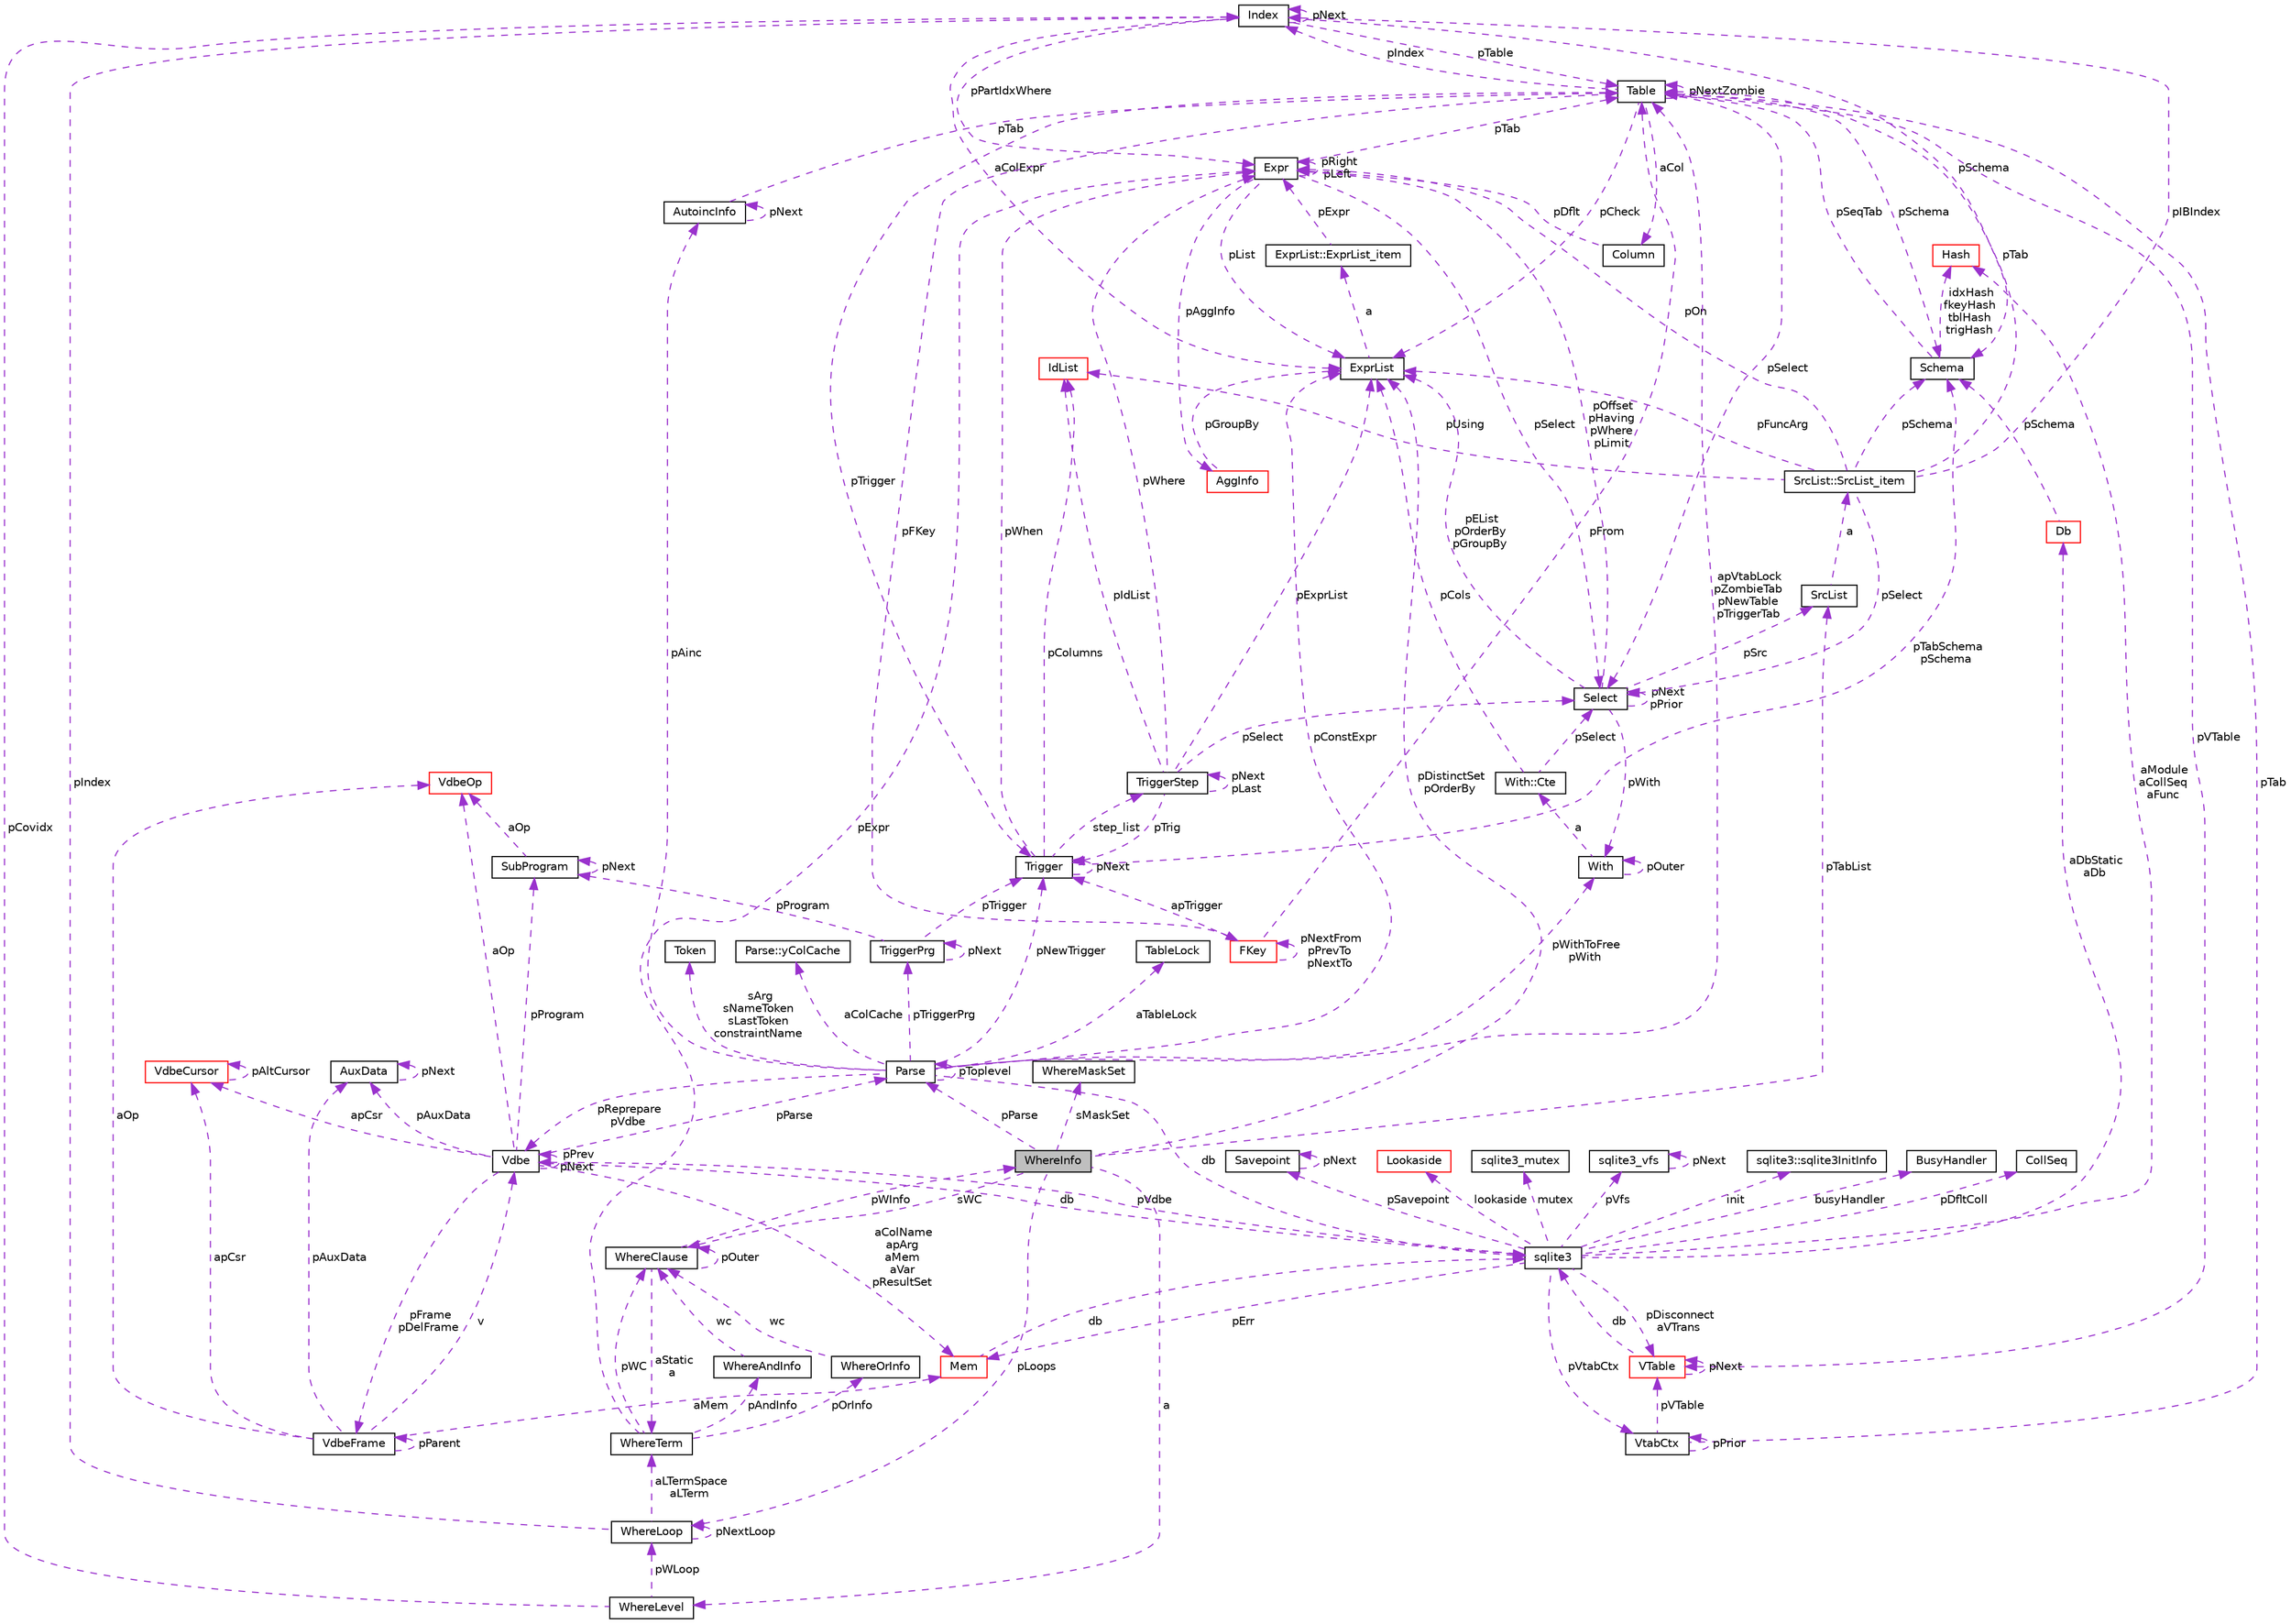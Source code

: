 digraph "WhereInfo"
{
  edge [fontname="Helvetica",fontsize="10",labelfontname="Helvetica",labelfontsize="10"];
  node [fontname="Helvetica",fontsize="10",shape=record];
  Node1 [label="WhereInfo",height=0.2,width=0.4,color="black", fillcolor="grey75", style="filled", fontcolor="black"];
  Node2 -> Node1 [dir="back",color="darkorchid3",fontsize="10",style="dashed",label=" pLoops" ,fontname="Helvetica"];
  Node2 [label="WhereLoop",height=0.2,width=0.4,color="black", fillcolor="white", style="filled",URL="$structWhereLoop.html"];
  Node2 -> Node2 [dir="back",color="darkorchid3",fontsize="10",style="dashed",label=" pNextLoop" ,fontname="Helvetica"];
  Node3 -> Node2 [dir="back",color="darkorchid3",fontsize="10",style="dashed",label=" aLTermSpace\naLTerm" ,fontname="Helvetica"];
  Node3 [label="WhereTerm",height=0.2,width=0.4,color="black", fillcolor="white", style="filled",URL="$structWhereTerm.html"];
  Node4 -> Node3 [dir="back",color="darkorchid3",fontsize="10",style="dashed",label=" pAndInfo" ,fontname="Helvetica"];
  Node4 [label="WhereAndInfo",height=0.2,width=0.4,color="black", fillcolor="white", style="filled",URL="$structWhereAndInfo.html"];
  Node5 -> Node4 [dir="back",color="darkorchid3",fontsize="10",style="dashed",label=" wc" ,fontname="Helvetica"];
  Node5 [label="WhereClause",height=0.2,width=0.4,color="black", fillcolor="white", style="filled",URL="$structWhereClause.html"];
  Node3 -> Node5 [dir="back",color="darkorchid3",fontsize="10",style="dashed",label=" aStatic\na" ,fontname="Helvetica"];
  Node1 -> Node5 [dir="back",color="darkorchid3",fontsize="10",style="dashed",label=" pWInfo" ,fontname="Helvetica"];
  Node5 -> Node5 [dir="back",color="darkorchid3",fontsize="10",style="dashed",label=" pOuter" ,fontname="Helvetica"];
  Node6 -> Node3 [dir="back",color="darkorchid3",fontsize="10",style="dashed",label=" pOrInfo" ,fontname="Helvetica"];
  Node6 [label="WhereOrInfo",height=0.2,width=0.4,color="black", fillcolor="white", style="filled",URL="$structWhereOrInfo.html"];
  Node5 -> Node6 [dir="back",color="darkorchid3",fontsize="10",style="dashed",label=" wc" ,fontname="Helvetica"];
  Node7 -> Node3 [dir="back",color="darkorchid3",fontsize="10",style="dashed",label=" pExpr" ,fontname="Helvetica"];
  Node7 [label="Expr",height=0.2,width=0.4,color="black", fillcolor="white", style="filled",URL="$structExpr.html"];
  Node8 -> Node7 [dir="back",color="darkorchid3",fontsize="10",style="dashed",label=" pAggInfo" ,fontname="Helvetica"];
  Node8 [label="AggInfo",height=0.2,width=0.4,color="red", fillcolor="white", style="filled",URL="$structAggInfo.html"];
  Node9 -> Node8 [dir="back",color="darkorchid3",fontsize="10",style="dashed",label=" pGroupBy" ,fontname="Helvetica"];
  Node9 [label="ExprList",height=0.2,width=0.4,color="black", fillcolor="white", style="filled",URL="$structExprList.html"];
  Node10 -> Node9 [dir="back",color="darkorchid3",fontsize="10",style="dashed",label=" a" ,fontname="Helvetica"];
  Node10 [label="ExprList::ExprList_item",height=0.2,width=0.4,color="black", fillcolor="white", style="filled",URL="$structExprList_1_1ExprList__item.html"];
  Node7 -> Node10 [dir="back",color="darkorchid3",fontsize="10",style="dashed",label=" pExpr" ,fontname="Helvetica"];
  Node7 -> Node7 [dir="back",color="darkorchid3",fontsize="10",style="dashed",label=" pRight\npLeft" ,fontname="Helvetica"];
  Node11 -> Node7 [dir="back",color="darkorchid3",fontsize="10",style="dashed",label=" pTab" ,fontname="Helvetica"];
  Node11 [label="Table",height=0.2,width=0.4,color="black", fillcolor="white", style="filled",URL="$structTable.html"];
  Node12 -> Node11 [dir="back",color="darkorchid3",fontsize="10",style="dashed",label=" pSchema" ,fontname="Helvetica"];
  Node12 [label="Schema",height=0.2,width=0.4,color="black", fillcolor="white", style="filled",URL="$structSchema.html"];
  Node11 -> Node12 [dir="back",color="darkorchid3",fontsize="10",style="dashed",label=" pSeqTab" ,fontname="Helvetica"];
  Node13 -> Node12 [dir="back",color="darkorchid3",fontsize="10",style="dashed",label=" idxHash\nfkeyHash\ntblHash\ntrigHash" ,fontname="Helvetica"];
  Node13 [label="Hash",height=0.2,width=0.4,color="red", fillcolor="white", style="filled",URL="$structHash.html"];
  Node14 -> Node11 [dir="back",color="darkorchid3",fontsize="10",style="dashed",label=" aCol" ,fontname="Helvetica"];
  Node14 [label="Column",height=0.2,width=0.4,color="black", fillcolor="white", style="filled",URL="$structColumn.html"];
  Node7 -> Node14 [dir="back",color="darkorchid3",fontsize="10",style="dashed",label=" pDflt" ,fontname="Helvetica"];
  Node15 -> Node11 [dir="back",color="darkorchid3",fontsize="10",style="dashed",label=" pFKey" ,fontname="Helvetica"];
  Node15 [label="FKey",height=0.2,width=0.4,color="red", fillcolor="white", style="filled",URL="$structFKey.html"];
  Node15 -> Node15 [dir="back",color="darkorchid3",fontsize="10",style="dashed",label=" pNextFrom\npPrevTo\npNextTo" ,fontname="Helvetica"];
  Node11 -> Node15 [dir="back",color="darkorchid3",fontsize="10",style="dashed",label=" pFrom" ,fontname="Helvetica"];
  Node16 -> Node15 [dir="back",color="darkorchid3",fontsize="10",style="dashed",label=" apTrigger" ,fontname="Helvetica"];
  Node16 [label="Trigger",height=0.2,width=0.4,color="black", fillcolor="white", style="filled",URL="$structTrigger.html"];
  Node17 -> Node16 [dir="back",color="darkorchid3",fontsize="10",style="dashed",label=" step_list" ,fontname="Helvetica"];
  Node17 [label="TriggerStep",height=0.2,width=0.4,color="black", fillcolor="white", style="filled",URL="$structTriggerStep.html"];
  Node17 -> Node17 [dir="back",color="darkorchid3",fontsize="10",style="dashed",label=" pNext\npLast" ,fontname="Helvetica"];
  Node7 -> Node17 [dir="back",color="darkorchid3",fontsize="10",style="dashed",label=" pWhere" ,fontname="Helvetica"];
  Node18 -> Node17 [dir="back",color="darkorchid3",fontsize="10",style="dashed",label=" pIdList" ,fontname="Helvetica"];
  Node18 [label="IdList",height=0.2,width=0.4,color="red", fillcolor="white", style="filled",URL="$structIdList.html"];
  Node19 -> Node17 [dir="back",color="darkorchid3",fontsize="10",style="dashed",label=" pSelect" ,fontname="Helvetica"];
  Node19 [label="Select",height=0.2,width=0.4,color="black", fillcolor="white", style="filled",URL="$structSelect.html"];
  Node7 -> Node19 [dir="back",color="darkorchid3",fontsize="10",style="dashed",label=" pOffset\npHaving\npWhere\npLimit" ,fontname="Helvetica"];
  Node20 -> Node19 [dir="back",color="darkorchid3",fontsize="10",style="dashed",label=" pWith" ,fontname="Helvetica"];
  Node20 [label="With",height=0.2,width=0.4,color="black", fillcolor="white", style="filled",URL="$structWith.html"];
  Node21 -> Node20 [dir="back",color="darkorchid3",fontsize="10",style="dashed",label=" a" ,fontname="Helvetica"];
  Node21 [label="With::Cte",height=0.2,width=0.4,color="black", fillcolor="white", style="filled",URL="$structWith_1_1Cte.html"];
  Node19 -> Node21 [dir="back",color="darkorchid3",fontsize="10",style="dashed",label=" pSelect" ,fontname="Helvetica"];
  Node9 -> Node21 [dir="back",color="darkorchid3",fontsize="10",style="dashed",label=" pCols" ,fontname="Helvetica"];
  Node20 -> Node20 [dir="back",color="darkorchid3",fontsize="10",style="dashed",label=" pOuter" ,fontname="Helvetica"];
  Node19 -> Node19 [dir="back",color="darkorchid3",fontsize="10",style="dashed",label=" pNext\npPrior" ,fontname="Helvetica"];
  Node22 -> Node19 [dir="back",color="darkorchid3",fontsize="10",style="dashed",label=" pSrc" ,fontname="Helvetica"];
  Node22 [label="SrcList",height=0.2,width=0.4,color="black", fillcolor="white", style="filled",URL="$structSrcList.html"];
  Node23 -> Node22 [dir="back",color="darkorchid3",fontsize="10",style="dashed",label=" a" ,fontname="Helvetica"];
  Node23 [label="SrcList::SrcList_item",height=0.2,width=0.4,color="black", fillcolor="white", style="filled",URL="$structSrcList_1_1SrcList__item.html"];
  Node12 -> Node23 [dir="back",color="darkorchid3",fontsize="10",style="dashed",label=" pSchema" ,fontname="Helvetica"];
  Node7 -> Node23 [dir="back",color="darkorchid3",fontsize="10",style="dashed",label=" pOn" ,fontname="Helvetica"];
  Node18 -> Node23 [dir="back",color="darkorchid3",fontsize="10",style="dashed",label=" pUsing" ,fontname="Helvetica"];
  Node11 -> Node23 [dir="back",color="darkorchid3",fontsize="10",style="dashed",label=" pTab" ,fontname="Helvetica"];
  Node19 -> Node23 [dir="back",color="darkorchid3",fontsize="10",style="dashed",label=" pSelect" ,fontname="Helvetica"];
  Node24 -> Node23 [dir="back",color="darkorchid3",fontsize="10",style="dashed",label=" pIBIndex" ,fontname="Helvetica"];
  Node24 [label="Index",height=0.2,width=0.4,color="black", fillcolor="white", style="filled",URL="$structIndex.html"];
  Node12 -> Node24 [dir="back",color="darkorchid3",fontsize="10",style="dashed",label=" pSchema" ,fontname="Helvetica"];
  Node7 -> Node24 [dir="back",color="darkorchid3",fontsize="10",style="dashed",label=" pPartIdxWhere" ,fontname="Helvetica"];
  Node11 -> Node24 [dir="back",color="darkorchid3",fontsize="10",style="dashed",label=" pTable" ,fontname="Helvetica"];
  Node9 -> Node24 [dir="back",color="darkorchid3",fontsize="10",style="dashed",label=" aColExpr" ,fontname="Helvetica"];
  Node24 -> Node24 [dir="back",color="darkorchid3",fontsize="10",style="dashed",label=" pNext" ,fontname="Helvetica"];
  Node9 -> Node23 [dir="back",color="darkorchid3",fontsize="10",style="dashed",label=" pFuncArg" ,fontname="Helvetica"];
  Node9 -> Node19 [dir="back",color="darkorchid3",fontsize="10",style="dashed",label=" pEList\npOrderBy\npGroupBy" ,fontname="Helvetica"];
  Node16 -> Node17 [dir="back",color="darkorchid3",fontsize="10",style="dashed",label=" pTrig" ,fontname="Helvetica"];
  Node9 -> Node17 [dir="back",color="darkorchid3",fontsize="10",style="dashed",label=" pExprList" ,fontname="Helvetica"];
  Node12 -> Node16 [dir="back",color="darkorchid3",fontsize="10",style="dashed",label=" pTabSchema\npSchema" ,fontname="Helvetica"];
  Node7 -> Node16 [dir="back",color="darkorchid3",fontsize="10",style="dashed",label=" pWhen" ,fontname="Helvetica"];
  Node18 -> Node16 [dir="back",color="darkorchid3",fontsize="10",style="dashed",label=" pColumns" ,fontname="Helvetica"];
  Node16 -> Node16 [dir="back",color="darkorchid3",fontsize="10",style="dashed",label=" pNext" ,fontname="Helvetica"];
  Node25 -> Node11 [dir="back",color="darkorchid3",fontsize="10",style="dashed",label=" pVTable" ,fontname="Helvetica"];
  Node25 [label="VTable",height=0.2,width=0.4,color="red", fillcolor="white", style="filled",URL="$structVTable.html"];
  Node26 -> Node25 [dir="back",color="darkorchid3",fontsize="10",style="dashed",label=" db" ,fontname="Helvetica"];
  Node26 [label="sqlite3",height=0.2,width=0.4,color="black", fillcolor="white", style="filled",URL="$structsqlite3.html"];
  Node27 -> Node26 [dir="back",color="darkorchid3",fontsize="10",style="dashed",label=" pErr" ,fontname="Helvetica"];
  Node27 [label="Mem",height=0.2,width=0.4,color="red", fillcolor="white", style="filled",URL="$structMem.html"];
  Node26 -> Node27 [dir="back",color="darkorchid3",fontsize="10",style="dashed",label=" db" ,fontname="Helvetica"];
  Node28 -> Node26 [dir="back",color="darkorchid3",fontsize="10",style="dashed",label=" pVdbe" ,fontname="Helvetica"];
  Node28 [label="Vdbe",height=0.2,width=0.4,color="black", fillcolor="white", style="filled",URL="$structVdbe.html"];
  Node27 -> Node28 [dir="back",color="darkorchid3",fontsize="10",style="dashed",label=" aColName\napArg\naMem\naVar\npResultSet" ,fontname="Helvetica"];
  Node28 -> Node28 [dir="back",color="darkorchid3",fontsize="10",style="dashed",label=" pPrev\npNext" ,fontname="Helvetica"];
  Node26 -> Node28 [dir="back",color="darkorchid3",fontsize="10",style="dashed",label=" db" ,fontname="Helvetica"];
  Node29 -> Node28 [dir="back",color="darkorchid3",fontsize="10",style="dashed",label=" pFrame\npDelFrame" ,fontname="Helvetica"];
  Node29 [label="VdbeFrame",height=0.2,width=0.4,color="black", fillcolor="white", style="filled",URL="$structVdbeFrame.html"];
  Node27 -> Node29 [dir="back",color="darkorchid3",fontsize="10",style="dashed",label=" aMem" ,fontname="Helvetica"];
  Node28 -> Node29 [dir="back",color="darkorchid3",fontsize="10",style="dashed",label=" v" ,fontname="Helvetica"];
  Node29 -> Node29 [dir="back",color="darkorchid3",fontsize="10",style="dashed",label=" pParent" ,fontname="Helvetica"];
  Node30 -> Node29 [dir="back",color="darkorchid3",fontsize="10",style="dashed",label=" pAuxData" ,fontname="Helvetica"];
  Node30 [label="AuxData",height=0.2,width=0.4,color="black", fillcolor="white", style="filled",URL="$structAuxData.html"];
  Node30 -> Node30 [dir="back",color="darkorchid3",fontsize="10",style="dashed",label=" pNext" ,fontname="Helvetica"];
  Node31 -> Node29 [dir="back",color="darkorchid3",fontsize="10",style="dashed",label=" apCsr" ,fontname="Helvetica"];
  Node31 [label="VdbeCursor",height=0.2,width=0.4,color="red", fillcolor="white", style="filled",URL="$structVdbeCursor.html"];
  Node31 -> Node31 [dir="back",color="darkorchid3",fontsize="10",style="dashed",label=" pAltCursor" ,fontname="Helvetica"];
  Node32 -> Node29 [dir="back",color="darkorchid3",fontsize="10",style="dashed",label=" aOp" ,fontname="Helvetica"];
  Node32 [label="VdbeOp",height=0.2,width=0.4,color="red", fillcolor="white", style="filled",URL="$structVdbeOp.html"];
  Node30 -> Node28 [dir="back",color="darkorchid3",fontsize="10",style="dashed",label=" pAuxData" ,fontname="Helvetica"];
  Node33 -> Node28 [dir="back",color="darkorchid3",fontsize="10",style="dashed",label=" pProgram" ,fontname="Helvetica"];
  Node33 [label="SubProgram",height=0.2,width=0.4,color="black", fillcolor="white", style="filled",URL="$structSubProgram.html"];
  Node33 -> Node33 [dir="back",color="darkorchid3",fontsize="10",style="dashed",label=" pNext" ,fontname="Helvetica"];
  Node32 -> Node33 [dir="back",color="darkorchid3",fontsize="10",style="dashed",label=" aOp" ,fontname="Helvetica"];
  Node31 -> Node28 [dir="back",color="darkorchid3",fontsize="10",style="dashed",label=" apCsr" ,fontname="Helvetica"];
  Node34 -> Node28 [dir="back",color="darkorchid3",fontsize="10",style="dashed",label=" pParse" ,fontname="Helvetica"];
  Node34 [label="Parse",height=0.2,width=0.4,color="black", fillcolor="white", style="filled",URL="$structParse.html"];
  Node28 -> Node34 [dir="back",color="darkorchid3",fontsize="10",style="dashed",label=" pReprepare\npVdbe" ,fontname="Helvetica"];
  Node26 -> Node34 [dir="back",color="darkorchid3",fontsize="10",style="dashed",label=" db" ,fontname="Helvetica"];
  Node35 -> Node34 [dir="back",color="darkorchid3",fontsize="10",style="dashed",label=" aTableLock" ,fontname="Helvetica"];
  Node35 [label="TableLock",height=0.2,width=0.4,color="black", fillcolor="white", style="filled",URL="$structTableLock.html"];
  Node36 -> Node34 [dir="back",color="darkorchid3",fontsize="10",style="dashed",label=" sArg\nsNameToken\nsLastToken\nconstraintName" ,fontname="Helvetica"];
  Node36 [label="Token",height=0.2,width=0.4,color="black", fillcolor="white", style="filled",URL="$structToken.html"];
  Node20 -> Node34 [dir="back",color="darkorchid3",fontsize="10",style="dashed",label=" pWithToFree\npWith" ,fontname="Helvetica"];
  Node37 -> Node34 [dir="back",color="darkorchid3",fontsize="10",style="dashed",label=" aColCache" ,fontname="Helvetica"];
  Node37 [label="Parse::yColCache",height=0.2,width=0.4,color="black", fillcolor="white", style="filled",URL="$structParse_1_1yColCache.html"];
  Node11 -> Node34 [dir="back",color="darkorchid3",fontsize="10",style="dashed",label=" apVtabLock\npZombieTab\npNewTable\npTriggerTab" ,fontname="Helvetica"];
  Node16 -> Node34 [dir="back",color="darkorchid3",fontsize="10",style="dashed",label=" pNewTrigger" ,fontname="Helvetica"];
  Node38 -> Node34 [dir="back",color="darkorchid3",fontsize="10",style="dashed",label=" pTriggerPrg" ,fontname="Helvetica"];
  Node38 [label="TriggerPrg",height=0.2,width=0.4,color="black", fillcolor="white", style="filled",URL="$structTriggerPrg.html"];
  Node33 -> Node38 [dir="back",color="darkorchid3",fontsize="10",style="dashed",label=" pProgram" ,fontname="Helvetica"];
  Node16 -> Node38 [dir="back",color="darkorchid3",fontsize="10",style="dashed",label=" pTrigger" ,fontname="Helvetica"];
  Node38 -> Node38 [dir="back",color="darkorchid3",fontsize="10",style="dashed",label=" pNext" ,fontname="Helvetica"];
  Node39 -> Node34 [dir="back",color="darkorchid3",fontsize="10",style="dashed",label=" pAinc" ,fontname="Helvetica"];
  Node39 [label="AutoincInfo",height=0.2,width=0.4,color="black", fillcolor="white", style="filled",URL="$structAutoincInfo.html"];
  Node11 -> Node39 [dir="back",color="darkorchid3",fontsize="10",style="dashed",label=" pTab" ,fontname="Helvetica"];
  Node39 -> Node39 [dir="back",color="darkorchid3",fontsize="10",style="dashed",label=" pNext" ,fontname="Helvetica"];
  Node9 -> Node34 [dir="back",color="darkorchid3",fontsize="10",style="dashed",label=" pConstExpr" ,fontname="Helvetica"];
  Node34 -> Node34 [dir="back",color="darkorchid3",fontsize="10",style="dashed",label=" pToplevel" ,fontname="Helvetica"];
  Node32 -> Node28 [dir="back",color="darkorchid3",fontsize="10",style="dashed",label=" aOp" ,fontname="Helvetica"];
  Node40 -> Node26 [dir="back",color="darkorchid3",fontsize="10",style="dashed",label=" pSavepoint" ,fontname="Helvetica"];
  Node40 [label="Savepoint",height=0.2,width=0.4,color="black", fillcolor="white", style="filled",URL="$structSavepoint.html"];
  Node40 -> Node40 [dir="back",color="darkorchid3",fontsize="10",style="dashed",label=" pNext" ,fontname="Helvetica"];
  Node41 -> Node26 [dir="back",color="darkorchid3",fontsize="10",style="dashed",label=" lookaside" ,fontname="Helvetica"];
  Node41 [label="Lookaside",height=0.2,width=0.4,color="red", fillcolor="white", style="filled",URL="$structLookaside.html"];
  Node42 -> Node26 [dir="back",color="darkorchid3",fontsize="10",style="dashed",label=" mutex" ,fontname="Helvetica"];
  Node42 [label="sqlite3_mutex",height=0.2,width=0.4,color="black", fillcolor="white", style="filled",URL="$structsqlite3__mutex.html"];
  Node43 -> Node26 [dir="back",color="darkorchid3",fontsize="10",style="dashed",label=" pVfs" ,fontname="Helvetica"];
  Node43 [label="sqlite3_vfs",height=0.2,width=0.4,color="black", fillcolor="white", style="filled",URL="$structsqlite3__vfs.html"];
  Node43 -> Node43 [dir="back",color="darkorchid3",fontsize="10",style="dashed",label=" pNext" ,fontname="Helvetica"];
  Node44 -> Node26 [dir="back",color="darkorchid3",fontsize="10",style="dashed",label=" init" ,fontname="Helvetica"];
  Node44 [label="sqlite3::sqlite3InitInfo",height=0.2,width=0.4,color="black", fillcolor="white", style="filled",URL="$structsqlite3_1_1sqlite3InitInfo.html"];
  Node45 -> Node26 [dir="back",color="darkorchid3",fontsize="10",style="dashed",label=" busyHandler" ,fontname="Helvetica"];
  Node45 [label="BusyHandler",height=0.2,width=0.4,color="black", fillcolor="white", style="filled",URL="$structBusyHandler.html"];
  Node46 -> Node26 [dir="back",color="darkorchid3",fontsize="10",style="dashed",label=" pVtabCtx" ,fontname="Helvetica"];
  Node46 [label="VtabCtx",height=0.2,width=0.4,color="black", fillcolor="white", style="filled",URL="$structVtabCtx.html"];
  Node46 -> Node46 [dir="back",color="darkorchid3",fontsize="10",style="dashed",label=" pPrior" ,fontname="Helvetica"];
  Node25 -> Node46 [dir="back",color="darkorchid3",fontsize="10",style="dashed",label=" pVTable" ,fontname="Helvetica"];
  Node11 -> Node46 [dir="back",color="darkorchid3",fontsize="10",style="dashed",label=" pTab" ,fontname="Helvetica"];
  Node47 -> Node26 [dir="back",color="darkorchid3",fontsize="10",style="dashed",label=" pDfltColl" ,fontname="Helvetica"];
  Node47 [label="CollSeq",height=0.2,width=0.4,color="black", fillcolor="white", style="filled",URL="$structCollSeq.html"];
  Node25 -> Node26 [dir="back",color="darkorchid3",fontsize="10",style="dashed",label=" pDisconnect\naVTrans" ,fontname="Helvetica"];
  Node48 -> Node26 [dir="back",color="darkorchid3",fontsize="10",style="dashed",label=" aDbStatic\naDb" ,fontname="Helvetica"];
  Node48 [label="Db",height=0.2,width=0.4,color="red", fillcolor="white", style="filled",URL="$structDb.html"];
  Node12 -> Node48 [dir="back",color="darkorchid3",fontsize="10",style="dashed",label=" pSchema" ,fontname="Helvetica"];
  Node13 -> Node26 [dir="back",color="darkorchid3",fontsize="10",style="dashed",label=" aModule\naCollSeq\naFunc" ,fontname="Helvetica"];
  Node25 -> Node25 [dir="back",color="darkorchid3",fontsize="10",style="dashed",label=" pNext" ,fontname="Helvetica"];
  Node11 -> Node11 [dir="back",color="darkorchid3",fontsize="10",style="dashed",label=" pNextZombie" ,fontname="Helvetica"];
  Node16 -> Node11 [dir="back",color="darkorchid3",fontsize="10",style="dashed",label=" pTrigger" ,fontname="Helvetica"];
  Node19 -> Node11 [dir="back",color="darkorchid3",fontsize="10",style="dashed",label=" pSelect" ,fontname="Helvetica"];
  Node9 -> Node11 [dir="back",color="darkorchid3",fontsize="10",style="dashed",label=" pCheck" ,fontname="Helvetica"];
  Node24 -> Node11 [dir="back",color="darkorchid3",fontsize="10",style="dashed",label=" pIndex" ,fontname="Helvetica"];
  Node19 -> Node7 [dir="back",color="darkorchid3",fontsize="10",style="dashed",label=" pSelect" ,fontname="Helvetica"];
  Node9 -> Node7 [dir="back",color="darkorchid3",fontsize="10",style="dashed",label=" pList" ,fontname="Helvetica"];
  Node5 -> Node3 [dir="back",color="darkorchid3",fontsize="10",style="dashed",label=" pWC" ,fontname="Helvetica"];
  Node24 -> Node2 [dir="back",color="darkorchid3",fontsize="10",style="dashed",label=" pIndex" ,fontname="Helvetica"];
  Node5 -> Node1 [dir="back",color="darkorchid3",fontsize="10",style="dashed",label=" sWC" ,fontname="Helvetica"];
  Node49 -> Node1 [dir="back",color="darkorchid3",fontsize="10",style="dashed",label=" a" ,fontname="Helvetica"];
  Node49 [label="WhereLevel",height=0.2,width=0.4,color="black", fillcolor="white", style="filled",URL="$structWhereLevel.html"];
  Node2 -> Node49 [dir="back",color="darkorchid3",fontsize="10",style="dashed",label=" pWLoop" ,fontname="Helvetica"];
  Node24 -> Node49 [dir="back",color="darkorchid3",fontsize="10",style="dashed",label=" pCovidx" ,fontname="Helvetica"];
  Node50 -> Node1 [dir="back",color="darkorchid3",fontsize="10",style="dashed",label=" sMaskSet" ,fontname="Helvetica"];
  Node50 [label="WhereMaskSet",height=0.2,width=0.4,color="black", fillcolor="white", style="filled",URL="$structWhereMaskSet.html"];
  Node22 -> Node1 [dir="back",color="darkorchid3",fontsize="10",style="dashed",label=" pTabList" ,fontname="Helvetica"];
  Node9 -> Node1 [dir="back",color="darkorchid3",fontsize="10",style="dashed",label=" pDistinctSet\npOrderBy" ,fontname="Helvetica"];
  Node34 -> Node1 [dir="back",color="darkorchid3",fontsize="10",style="dashed",label=" pParse" ,fontname="Helvetica"];
}
